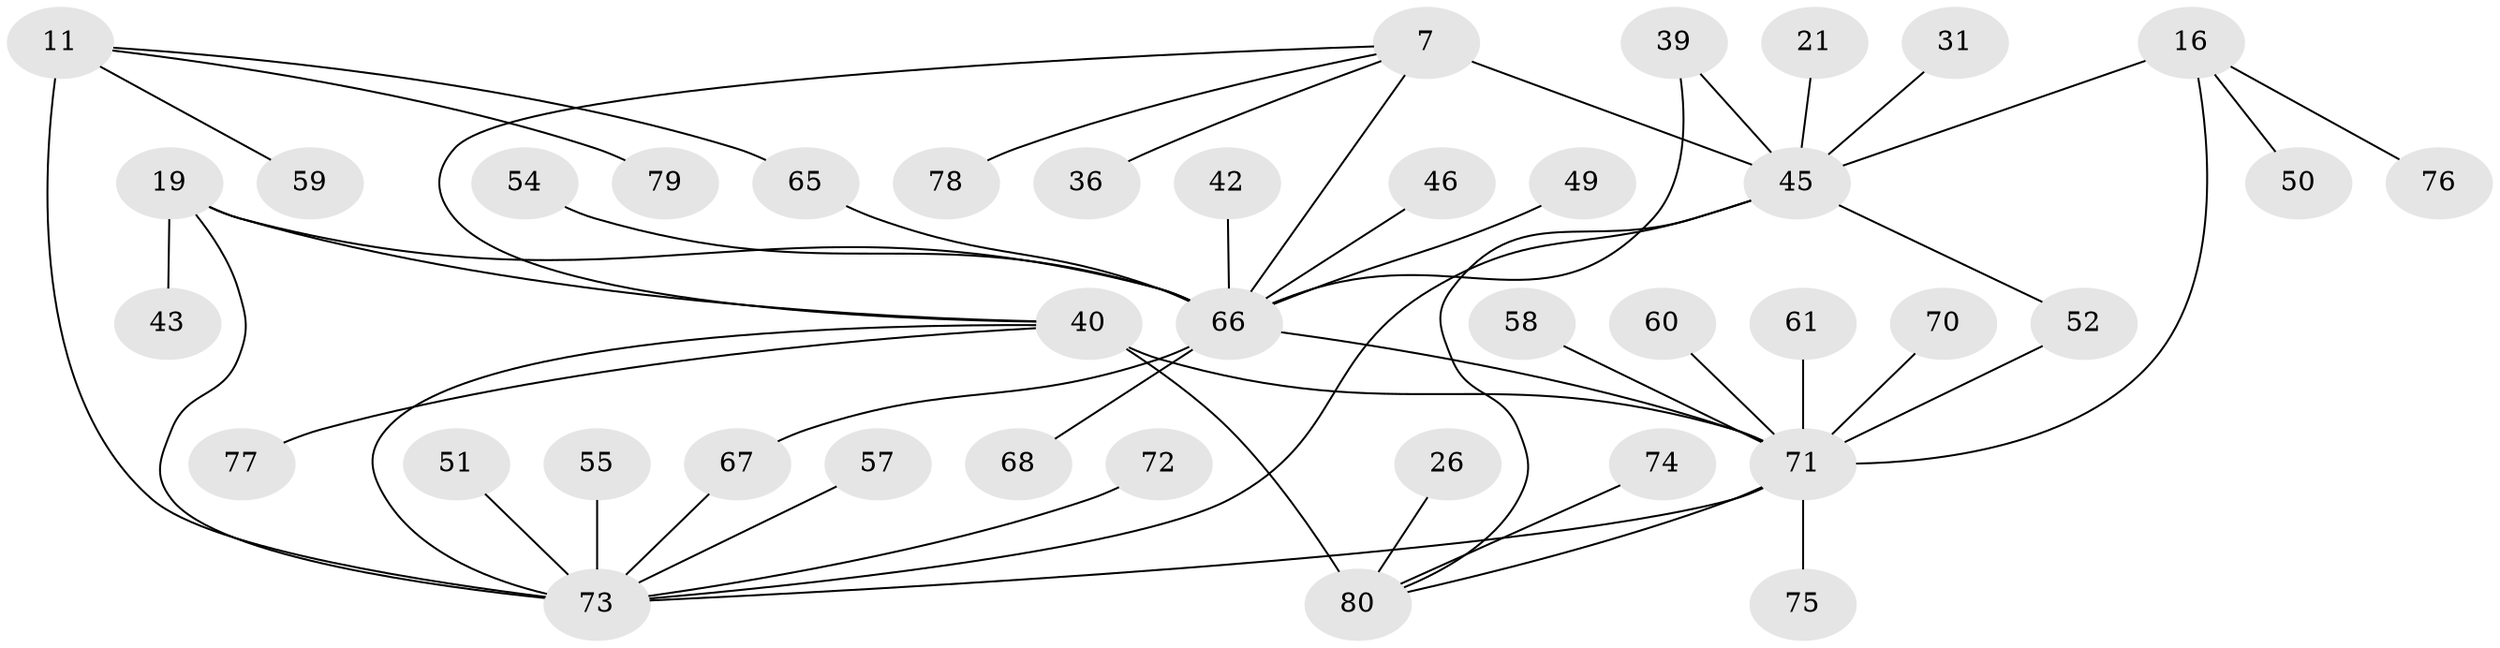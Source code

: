 // original degree distribution, {7: 0.0375, 4: 0.05, 9: 0.0375, 5: 0.05, 6: 0.025, 3: 0.0375, 10: 0.0125, 15: 0.0125, 8: 0.0125, 11: 0.0125, 1: 0.5125, 2: 0.2}
// Generated by graph-tools (version 1.1) at 2025/55/03/09/25 04:55:52]
// undirected, 40 vertices, 51 edges
graph export_dot {
graph [start="1"]
  node [color=gray90,style=filled];
  7 [super="+6"];
  11 [super="+9"];
  16 [super="+14"];
  19 [super="+18"];
  21;
  26;
  31;
  36;
  39;
  40 [super="+29+38"];
  42;
  43;
  45 [super="+8"];
  46;
  49;
  50;
  51;
  52;
  54;
  55 [super="+44"];
  57;
  58;
  59;
  60;
  61;
  65;
  66 [super="+20+34"];
  67;
  68;
  70 [super="+69"];
  71 [super="+63+64+23+27"];
  72;
  73 [super="+12+25+41"];
  74;
  75;
  76 [super="+22"];
  77 [super="+33"];
  78 [super="+62"];
  79;
  80 [super="+2"];
  7 -- 36;
  7 -- 78;
  7 -- 45 [weight=4];
  7 -- 66;
  7 -- 40;
  11 -- 59;
  11 -- 65;
  11 -- 79;
  11 -- 73 [weight=4];
  16 -- 50;
  16 -- 76;
  16 -- 45;
  16 -- 71 [weight=4];
  19 -- 43;
  19 -- 73;
  19 -- 66 [weight=4];
  19 -- 40;
  21 -- 45;
  26 -- 80;
  31 -- 45;
  39 -- 45;
  39 -- 66;
  40 -- 71;
  40 -- 73;
  40 -- 77;
  40 -- 80 [weight=4];
  42 -- 66;
  45 -- 73 [weight=3];
  45 -- 52;
  45 -- 80;
  46 -- 66;
  49 -- 66;
  51 -- 73;
  52 -- 71;
  54 -- 66;
  55 -- 73;
  57 -- 73;
  58 -- 71;
  60 -- 71;
  61 -- 71;
  65 -- 66;
  66 -- 67;
  66 -- 68;
  66 -- 71 [weight=4];
  67 -- 73;
  70 -- 71;
  71 -- 73;
  71 -- 75;
  71 -- 80;
  72 -- 73;
  74 -- 80;
}
